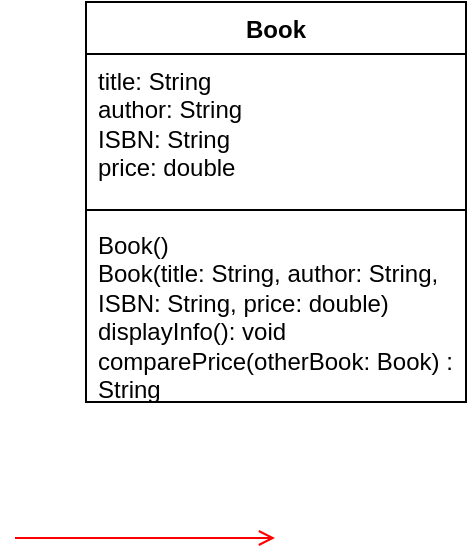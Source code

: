 <mxfile version="24.7.16">
  <diagram name="Page-1" id="e7e014a7-5840-1c2e-5031-d8a46d1fe8dd">
    <mxGraphModel dx="452" dy="304" grid="1" gridSize="10" guides="1" tooltips="1" connect="1" arrows="1" fold="1" page="1" pageScale="1" pageWidth="1169" pageHeight="826" background="none" math="0" shadow="0">
      <root>
        <mxCell id="0" />
        <mxCell id="1" parent="0" />
        <mxCell id="20" value="" style="endArrow=open;strokeColor=#FF0000;endFill=1;rounded=0" parent="1" edge="1">
          <mxGeometry relative="1" as="geometry">
            <mxPoint x="334.5" y="478" as="sourcePoint" />
            <mxPoint x="464.5" y="478" as="targetPoint" />
          </mxGeometry>
        </mxCell>
        <mxCell id="ZvIostYdaOV6yvgnByh9-41" value="Book" style="swimlane;fontStyle=1;align=center;verticalAlign=top;childLayout=stackLayout;horizontal=1;startSize=26;horizontalStack=0;resizeParent=1;resizeParentMax=0;resizeLast=0;collapsible=1;marginBottom=0;whiteSpace=wrap;html=1;" vertex="1" parent="1">
          <mxGeometry x="370" y="210" width="190" height="200" as="geometry" />
        </mxCell>
        <mxCell id="ZvIostYdaOV6yvgnByh9-42" value="title: String&lt;div&gt;author: String&lt;/div&gt;&lt;div&gt;ISBN: String&lt;/div&gt;&lt;div&gt;price: double&lt;/div&gt;" style="text;strokeColor=none;fillColor=none;align=left;verticalAlign=top;spacingLeft=4;spacingRight=4;overflow=hidden;rotatable=0;points=[[0,0.5],[1,0.5]];portConstraint=eastwest;whiteSpace=wrap;html=1;" vertex="1" parent="ZvIostYdaOV6yvgnByh9-41">
          <mxGeometry y="26" width="190" height="74" as="geometry" />
        </mxCell>
        <mxCell id="ZvIostYdaOV6yvgnByh9-43" value="" style="line;strokeWidth=1;fillColor=none;align=left;verticalAlign=middle;spacingTop=-1;spacingLeft=3;spacingRight=3;rotatable=0;labelPosition=right;points=[];portConstraint=eastwest;strokeColor=inherit;" vertex="1" parent="ZvIostYdaOV6yvgnByh9-41">
          <mxGeometry y="100" width="190" height="8" as="geometry" />
        </mxCell>
        <mxCell id="ZvIostYdaOV6yvgnByh9-44" value="Book()&lt;div&gt;Book(title: String,&amp;nbsp;&lt;span style=&quot;background-color: initial;&quot;&gt;author: String, ISBN: String, price: double)&lt;/span&gt;&lt;/div&gt;&lt;div&gt;&lt;span style=&quot;background-color: initial;&quot;&gt;displayInfo(): void&lt;/span&gt;&lt;/div&gt;&lt;div&gt;&lt;span style=&quot;background-color: initial;&quot;&gt;comparePrice(otherBook: Book) : String&lt;/span&gt;&lt;/div&gt;" style="text;strokeColor=none;fillColor=none;align=left;verticalAlign=top;spacingLeft=4;spacingRight=4;overflow=hidden;rotatable=0;points=[[0,0.5],[1,0.5]];portConstraint=eastwest;whiteSpace=wrap;html=1;" vertex="1" parent="ZvIostYdaOV6yvgnByh9-41">
          <mxGeometry y="108" width="190" height="92" as="geometry" />
        </mxCell>
      </root>
    </mxGraphModel>
  </diagram>
</mxfile>
